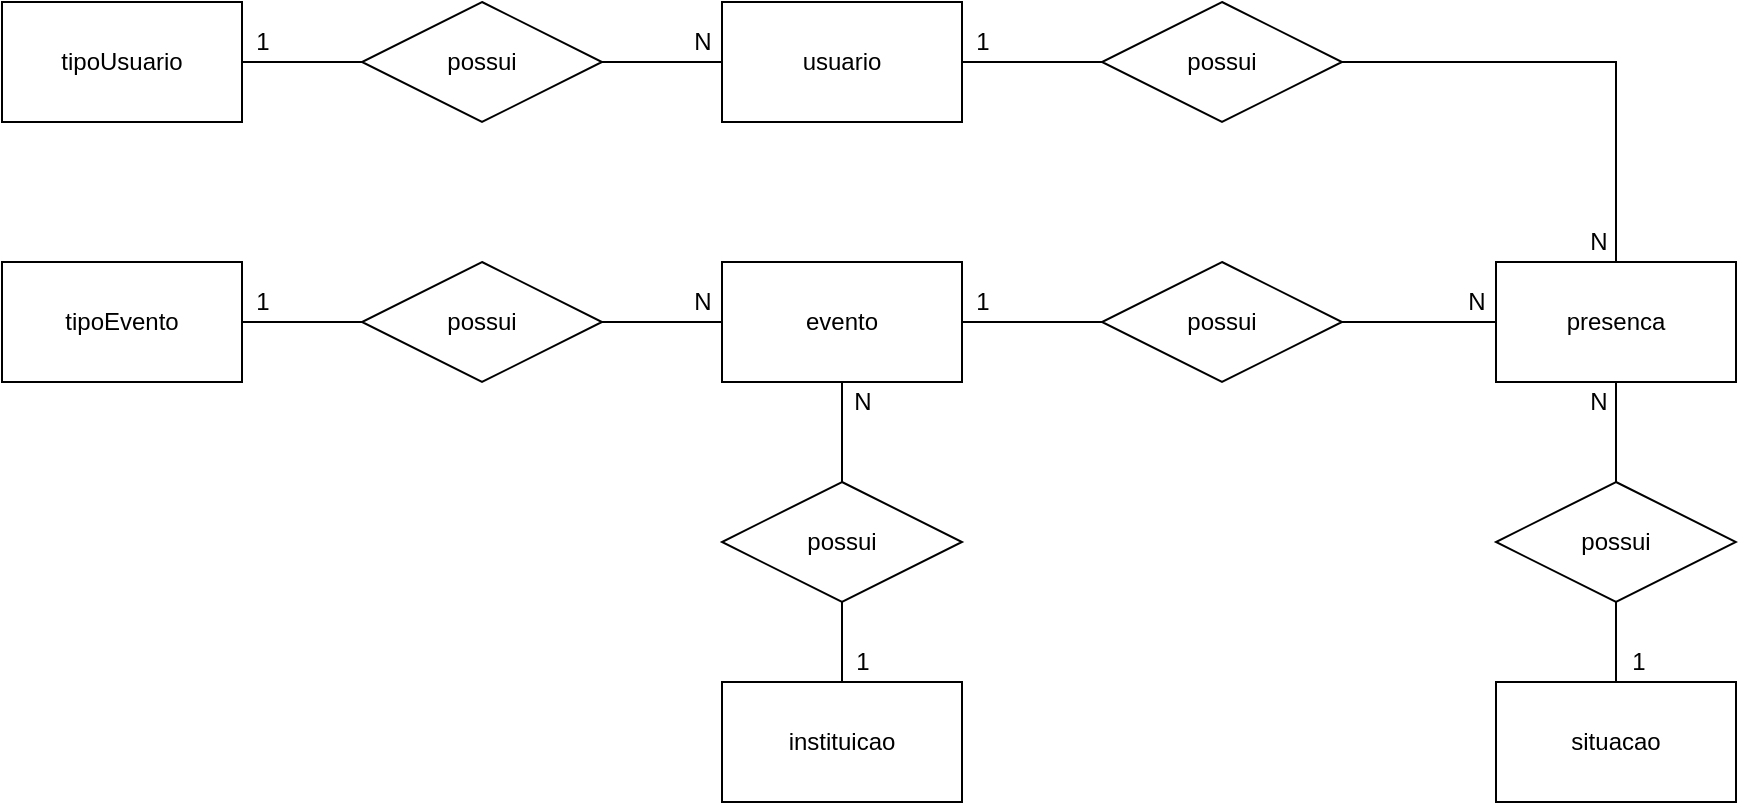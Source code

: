 <mxfile version="14.9.7" type="device" pages="2"><diagram id="gplkWF2uaT8YpjIcEqvZ" name="conceitual"><mxGraphModel dx="790" dy="490" grid="1" gridSize="10" guides="1" tooltips="1" connect="1" arrows="1" fold="1" page="1" pageScale="1" pageWidth="827" pageHeight="1169" math="0" shadow="0"><root><mxCell id="0"/><mxCell id="1" parent="0"/><mxCell id="hWdLD9MkbVVwhNYX1E29-6" style="edgeStyle=orthogonalEdgeStyle;rounded=0;orthogonalLoop=1;jettySize=auto;html=1;endArrow=none;endFill=0;" edge="1" parent="1" source="hWdLD9MkbVVwhNYX1E29-2" target="hWdLD9MkbVVwhNYX1E29-4"><mxGeometry relative="1" as="geometry"/></mxCell><mxCell id="hWdLD9MkbVVwhNYX1E29-2" value="tipoUsuario" style="rounded=0;whiteSpace=wrap;html=1;" vertex="1" parent="1"><mxGeometry x="80" y="60" width="120" height="60" as="geometry"/></mxCell><mxCell id="hWdLD9MkbVVwhNYX1E29-22" style="edgeStyle=orthogonalEdgeStyle;rounded=0;orthogonalLoop=1;jettySize=auto;html=1;endArrow=none;endFill=0;" edge="1" parent="1" source="hWdLD9MkbVVwhNYX1E29-3" target="hWdLD9MkbVVwhNYX1E29-20"><mxGeometry relative="1" as="geometry"/></mxCell><mxCell id="hWdLD9MkbVVwhNYX1E29-3" value="usuario" style="rounded=0;whiteSpace=wrap;html=1;" vertex="1" parent="1"><mxGeometry x="440" y="60" width="120" height="60" as="geometry"/></mxCell><mxCell id="hWdLD9MkbVVwhNYX1E29-7" style="edgeStyle=orthogonalEdgeStyle;rounded=0;orthogonalLoop=1;jettySize=auto;html=1;endArrow=none;endFill=0;" edge="1" parent="1" source="hWdLD9MkbVVwhNYX1E29-4" target="hWdLD9MkbVVwhNYX1E29-3"><mxGeometry relative="1" as="geometry"/></mxCell><mxCell id="hWdLD9MkbVVwhNYX1E29-4" value="possui" style="shape=rhombus;perimeter=rhombusPerimeter;whiteSpace=wrap;html=1;align=center;" vertex="1" parent="1"><mxGeometry x="260" y="60" width="120" height="60" as="geometry"/></mxCell><mxCell id="hWdLD9MkbVVwhNYX1E29-8" style="edgeStyle=orthogonalEdgeStyle;rounded=0;orthogonalLoop=1;jettySize=auto;html=1;endArrow=none;endFill=0;" edge="1" parent="1" source="hWdLD9MkbVVwhNYX1E29-9" target="hWdLD9MkbVVwhNYX1E29-12"><mxGeometry relative="1" as="geometry"/></mxCell><mxCell id="hWdLD9MkbVVwhNYX1E29-9" value="tipoEvento" style="rounded=0;whiteSpace=wrap;html=1;" vertex="1" parent="1"><mxGeometry x="80" y="190" width="120" height="60" as="geometry"/></mxCell><mxCell id="hWdLD9MkbVVwhNYX1E29-24" style="edgeStyle=orthogonalEdgeStyle;rounded=0;orthogonalLoop=1;jettySize=auto;html=1;endArrow=none;endFill=0;" edge="1" parent="1" source="hWdLD9MkbVVwhNYX1E29-10" target="hWdLD9MkbVVwhNYX1E29-21"><mxGeometry relative="1" as="geometry"/></mxCell><mxCell id="hWdLD9MkbVVwhNYX1E29-33" style="edgeStyle=orthogonalEdgeStyle;rounded=0;orthogonalLoop=1;jettySize=auto;html=1;endArrow=none;endFill=0;" edge="1" parent="1" source="hWdLD9MkbVVwhNYX1E29-10" target="hWdLD9MkbVVwhNYX1E29-32"><mxGeometry relative="1" as="geometry"/></mxCell><mxCell id="hWdLD9MkbVVwhNYX1E29-10" value="evento" style="rounded=0;whiteSpace=wrap;html=1;" vertex="1" parent="1"><mxGeometry x="440" y="190" width="120" height="60" as="geometry"/></mxCell><mxCell id="hWdLD9MkbVVwhNYX1E29-11" style="edgeStyle=orthogonalEdgeStyle;rounded=0;orthogonalLoop=1;jettySize=auto;html=1;endArrow=none;endFill=0;" edge="1" parent="1" source="hWdLD9MkbVVwhNYX1E29-12" target="hWdLD9MkbVVwhNYX1E29-10"><mxGeometry relative="1" as="geometry"/></mxCell><mxCell id="hWdLD9MkbVVwhNYX1E29-12" value="possui" style="shape=rhombus;perimeter=rhombusPerimeter;whiteSpace=wrap;html=1;align=center;" vertex="1" parent="1"><mxGeometry x="260" y="190" width="120" height="60" as="geometry"/></mxCell><mxCell id="hWdLD9MkbVVwhNYX1E29-30" style="edgeStyle=orthogonalEdgeStyle;rounded=0;orthogonalLoop=1;jettySize=auto;html=1;entryX=0.5;entryY=0;entryDx=0;entryDy=0;endArrow=none;endFill=0;" edge="1" parent="1" source="hWdLD9MkbVVwhNYX1E29-14" target="hWdLD9MkbVVwhNYX1E29-29"><mxGeometry relative="1" as="geometry"/></mxCell><mxCell id="hWdLD9MkbVVwhNYX1E29-14" value="presenca" style="whiteSpace=wrap;html=1;" vertex="1" parent="1"><mxGeometry x="827" y="190" width="120" height="60" as="geometry"/></mxCell><mxCell id="hWdLD9MkbVVwhNYX1E29-18" value="situacao" style="whiteSpace=wrap;html=1;" vertex="1" parent="1"><mxGeometry x="827" y="400" width="120" height="60" as="geometry"/></mxCell><mxCell id="hWdLD9MkbVVwhNYX1E29-23" style="edgeStyle=orthogonalEdgeStyle;rounded=0;orthogonalLoop=1;jettySize=auto;html=1;endArrow=none;endFill=0;" edge="1" parent="1" source="hWdLD9MkbVVwhNYX1E29-20" target="hWdLD9MkbVVwhNYX1E29-14"><mxGeometry relative="1" as="geometry"/></mxCell><mxCell id="hWdLD9MkbVVwhNYX1E29-20" value="possui" style="shape=rhombus;perimeter=rhombusPerimeter;whiteSpace=wrap;html=1;align=center;" vertex="1" parent="1"><mxGeometry x="630" y="60" width="120" height="60" as="geometry"/></mxCell><mxCell id="hWdLD9MkbVVwhNYX1E29-27" style="edgeStyle=orthogonalEdgeStyle;rounded=0;orthogonalLoop=1;jettySize=auto;html=1;endArrow=none;endFill=0;" edge="1" parent="1" source="hWdLD9MkbVVwhNYX1E29-21" target="hWdLD9MkbVVwhNYX1E29-14"><mxGeometry relative="1" as="geometry"/></mxCell><mxCell id="hWdLD9MkbVVwhNYX1E29-21" value="possui" style="shape=rhombus;perimeter=rhombusPerimeter;whiteSpace=wrap;html=1;align=center;" vertex="1" parent="1"><mxGeometry x="630" y="190" width="120" height="60" as="geometry"/></mxCell><mxCell id="hWdLD9MkbVVwhNYX1E29-28" value="instituicao" style="whiteSpace=wrap;html=1;" vertex="1" parent="1"><mxGeometry x="440" y="400" width="120" height="60" as="geometry"/></mxCell><mxCell id="hWdLD9MkbVVwhNYX1E29-31" style="edgeStyle=orthogonalEdgeStyle;rounded=0;orthogonalLoop=1;jettySize=auto;html=1;endArrow=none;endFill=0;" edge="1" parent="1" source="hWdLD9MkbVVwhNYX1E29-29" target="hWdLD9MkbVVwhNYX1E29-18"><mxGeometry relative="1" as="geometry"/></mxCell><mxCell id="hWdLD9MkbVVwhNYX1E29-29" value="possui" style="shape=rhombus;perimeter=rhombusPerimeter;whiteSpace=wrap;html=1;align=center;" vertex="1" parent="1"><mxGeometry x="827" y="300" width="120" height="60" as="geometry"/></mxCell><mxCell id="hWdLD9MkbVVwhNYX1E29-34" style="edgeStyle=orthogonalEdgeStyle;rounded=0;orthogonalLoop=1;jettySize=auto;html=1;endArrow=none;endFill=0;" edge="1" parent="1" source="hWdLD9MkbVVwhNYX1E29-32" target="hWdLD9MkbVVwhNYX1E29-28"><mxGeometry relative="1" as="geometry"/></mxCell><mxCell id="hWdLD9MkbVVwhNYX1E29-32" value="possui" style="shape=rhombus;perimeter=rhombusPerimeter;whiteSpace=wrap;html=1;align=center;" vertex="1" parent="1"><mxGeometry x="440" y="300" width="120" height="60" as="geometry"/></mxCell><mxCell id="hWdLD9MkbVVwhNYX1E29-35" value="1" style="text;html=1;align=center;verticalAlign=middle;resizable=0;points=[];autosize=1;strokeColor=none;" vertex="1" parent="1"><mxGeometry x="200" y="70" width="20" height="20" as="geometry"/></mxCell><mxCell id="hWdLD9MkbVVwhNYX1E29-36" value="N" style="text;html=1;align=center;verticalAlign=middle;resizable=0;points=[];autosize=1;strokeColor=none;" vertex="1" parent="1"><mxGeometry x="420" y="70" width="20" height="20" as="geometry"/></mxCell><mxCell id="hWdLD9MkbVVwhNYX1E29-37" value="1" style="text;html=1;align=center;verticalAlign=middle;resizable=0;points=[];autosize=1;strokeColor=none;" vertex="1" parent="1"><mxGeometry x="200" y="200" width="20" height="20" as="geometry"/></mxCell><mxCell id="hWdLD9MkbVVwhNYX1E29-39" value="N" style="text;html=1;align=center;verticalAlign=middle;resizable=0;points=[];autosize=1;strokeColor=none;" vertex="1" parent="1"><mxGeometry x="420" y="200" width="20" height="20" as="geometry"/></mxCell><mxCell id="hWdLD9MkbVVwhNYX1E29-40" value="N" style="text;html=1;align=center;verticalAlign=middle;resizable=0;points=[];autosize=1;strokeColor=none;" vertex="1" parent="1"><mxGeometry x="500" y="250" width="20" height="20" as="geometry"/></mxCell><mxCell id="hWdLD9MkbVVwhNYX1E29-41" value="1" style="text;html=1;align=center;verticalAlign=middle;resizable=0;points=[];autosize=1;strokeColor=none;" vertex="1" parent="1"><mxGeometry x="500" y="380" width="20" height="20" as="geometry"/></mxCell><mxCell id="hWdLD9MkbVVwhNYX1E29-42" value="N" style="text;html=1;align=center;verticalAlign=middle;resizable=0;points=[];autosize=1;strokeColor=none;" vertex="1" parent="1"><mxGeometry x="868" y="170" width="20" height="20" as="geometry"/></mxCell><mxCell id="hWdLD9MkbVVwhNYX1E29-43" value="N" style="text;html=1;align=center;verticalAlign=middle;resizable=0;points=[];autosize=1;strokeColor=none;" vertex="1" parent="1"><mxGeometry x="868" y="250" width="20" height="20" as="geometry"/></mxCell><mxCell id="hWdLD9MkbVVwhNYX1E29-44" value="N" style="text;html=1;align=center;verticalAlign=middle;resizable=0;points=[];autosize=1;strokeColor=none;" vertex="1" parent="1"><mxGeometry x="807" y="200" width="20" height="20" as="geometry"/></mxCell><mxCell id="hWdLD9MkbVVwhNYX1E29-45" value="1" style="text;html=1;align=center;verticalAlign=middle;resizable=0;points=[];autosize=1;strokeColor=none;" vertex="1" parent="1"><mxGeometry x="560" y="200" width="20" height="20" as="geometry"/></mxCell><mxCell id="hWdLD9MkbVVwhNYX1E29-46" value="1" style="text;html=1;align=center;verticalAlign=middle;resizable=0;points=[];autosize=1;strokeColor=none;" vertex="1" parent="1"><mxGeometry x="560" y="70" width="20" height="20" as="geometry"/></mxCell><mxCell id="hWdLD9MkbVVwhNYX1E29-47" value="1" style="text;html=1;align=center;verticalAlign=middle;resizable=0;points=[];autosize=1;strokeColor=none;" vertex="1" parent="1"><mxGeometry x="888" y="380" width="20" height="20" as="geometry"/></mxCell></root></mxGraphModel></diagram><diagram id="ZfuEYxaDPM17JfqJfZm6" name="logica"><mxGraphModel dx="2583" dy="576" grid="1" gridSize="10" guides="1" tooltips="1" connect="1" arrows="1" fold="1" page="1" pageScale="1" pageWidth="827" pageHeight="1169" math="0" shadow="0"><root><mxCell id="1kRaPFg4LsXF1cTv0TL3-0"/><mxCell id="1kRaPFg4LsXF1cTv0TL3-1" parent="1kRaPFg4LsXF1cTv0TL3-0"/><mxCell id="nGybxvM4Eo1j4MHB2OsC-0" value="tipoEvento" style="shape=table;startSize=30;container=1;collapsible=1;childLayout=tableLayout;fixedRows=1;rowLines=0;fontStyle=1;align=center;resizeLast=1;" vertex="1" parent="1kRaPFg4LsXF1cTv0TL3-1"><mxGeometry x="-370" y="110" width="180" height="100" as="geometry"/></mxCell><mxCell id="nGybxvM4Eo1j4MHB2OsC-1" value="" style="shape=partialRectangle;collapsible=0;dropTarget=0;pointerEvents=0;fillColor=none;top=0;left=0;bottom=1;right=0;points=[[0,0.5],[1,0.5]];portConstraint=eastwest;" vertex="1" parent="nGybxvM4Eo1j4MHB2OsC-0"><mxGeometry y="30" width="180" height="30" as="geometry"/></mxCell><mxCell id="nGybxvM4Eo1j4MHB2OsC-2" value="PK" style="shape=partialRectangle;connectable=0;fillColor=none;top=0;left=0;bottom=0;right=0;fontStyle=1;overflow=hidden;" vertex="1" parent="nGybxvM4Eo1j4MHB2OsC-1"><mxGeometry width="30" height="30" as="geometry"/></mxCell><mxCell id="nGybxvM4Eo1j4MHB2OsC-3" value="idTipoEvento" style="shape=partialRectangle;connectable=0;fillColor=none;top=0;left=0;bottom=0;right=0;align=left;spacingLeft=6;fontStyle=5;overflow=hidden;" vertex="1" parent="nGybxvM4Eo1j4MHB2OsC-1"><mxGeometry x="30" width="150" height="30" as="geometry"/></mxCell><mxCell id="nGybxvM4Eo1j4MHB2OsC-4" value="" style="shape=partialRectangle;collapsible=0;dropTarget=0;pointerEvents=0;fillColor=none;top=0;left=0;bottom=0;right=0;points=[[0,0.5],[1,0.5]];portConstraint=eastwest;" vertex="1" parent="nGybxvM4Eo1j4MHB2OsC-0"><mxGeometry y="60" width="180" height="30" as="geometry"/></mxCell><mxCell id="nGybxvM4Eo1j4MHB2OsC-5" value="" style="shape=partialRectangle;connectable=0;fillColor=none;top=0;left=0;bottom=0;right=0;editable=1;overflow=hidden;" vertex="1" parent="nGybxvM4Eo1j4MHB2OsC-4"><mxGeometry width="30" height="30" as="geometry"/></mxCell><mxCell id="nGybxvM4Eo1j4MHB2OsC-6" value="nomeTipoEvento" style="shape=partialRectangle;connectable=0;fillColor=none;top=0;left=0;bottom=0;right=0;align=left;spacingLeft=6;overflow=hidden;" vertex="1" parent="nGybxvM4Eo1j4MHB2OsC-4"><mxGeometry x="30" width="150" height="30" as="geometry"/></mxCell><mxCell id="nGybxvM4Eo1j4MHB2OsC-13" value="tipoUsuario" style="shape=table;startSize=30;container=1;collapsible=1;childLayout=tableLayout;fixedRows=1;rowLines=0;fontStyle=1;align=center;resizeLast=1;" vertex="1" parent="1kRaPFg4LsXF1cTv0TL3-1"><mxGeometry x="-1130" y="394" width="180" height="100" as="geometry"/></mxCell><mxCell id="nGybxvM4Eo1j4MHB2OsC-14" value="" style="shape=partialRectangle;collapsible=0;dropTarget=0;pointerEvents=0;fillColor=none;top=0;left=0;bottom=1;right=0;points=[[0,0.5],[1,0.5]];portConstraint=eastwest;" vertex="1" parent="nGybxvM4Eo1j4MHB2OsC-13"><mxGeometry y="30" width="180" height="30" as="geometry"/></mxCell><mxCell id="nGybxvM4Eo1j4MHB2OsC-15" value="PK" style="shape=partialRectangle;connectable=0;fillColor=none;top=0;left=0;bottom=0;right=0;fontStyle=1;overflow=hidden;" vertex="1" parent="nGybxvM4Eo1j4MHB2OsC-14"><mxGeometry width="30" height="30" as="geometry"/></mxCell><mxCell id="nGybxvM4Eo1j4MHB2OsC-16" value="idTipoUsuario" style="shape=partialRectangle;connectable=0;fillColor=none;top=0;left=0;bottom=0;right=0;align=left;spacingLeft=6;fontStyle=5;overflow=hidden;" vertex="1" parent="nGybxvM4Eo1j4MHB2OsC-14"><mxGeometry x="30" width="150" height="30" as="geometry"/></mxCell><mxCell id="nGybxvM4Eo1j4MHB2OsC-17" value="" style="shape=partialRectangle;collapsible=0;dropTarget=0;pointerEvents=0;fillColor=none;top=0;left=0;bottom=0;right=0;points=[[0,0.5],[1,0.5]];portConstraint=eastwest;" vertex="1" parent="nGybxvM4Eo1j4MHB2OsC-13"><mxGeometry y="60" width="180" height="30" as="geometry"/></mxCell><mxCell id="nGybxvM4Eo1j4MHB2OsC-18" value="" style="shape=partialRectangle;connectable=0;fillColor=none;top=0;left=0;bottom=0;right=0;editable=1;overflow=hidden;" vertex="1" parent="nGybxvM4Eo1j4MHB2OsC-17"><mxGeometry width="30" height="30" as="geometry"/></mxCell><mxCell id="nGybxvM4Eo1j4MHB2OsC-19" value="nomeTipoUsuario" style="shape=partialRectangle;connectable=0;fillColor=none;top=0;left=0;bottom=0;right=0;align=left;spacingLeft=6;overflow=hidden;" vertex="1" parent="nGybxvM4Eo1j4MHB2OsC-17"><mxGeometry x="30" width="150" height="30" as="geometry"/></mxCell><mxCell id="nGybxvM4Eo1j4MHB2OsC-26" value="instituicao" style="shape=table;startSize=30;container=1;collapsible=1;childLayout=tableLayout;fixedRows=1;rowLines=0;fontStyle=1;align=center;resizeLast=1;" vertex="1" parent="1kRaPFg4LsXF1cTv0TL3-1"><mxGeometry x="-620" y="390" width="180" height="160" as="geometry"/></mxCell><mxCell id="nGybxvM4Eo1j4MHB2OsC-27" value="" style="shape=partialRectangle;collapsible=0;dropTarget=0;pointerEvents=0;fillColor=none;top=0;left=0;bottom=1;right=0;points=[[0,0.5],[1,0.5]];portConstraint=eastwest;" vertex="1" parent="nGybxvM4Eo1j4MHB2OsC-26"><mxGeometry y="30" width="180" height="30" as="geometry"/></mxCell><mxCell id="nGybxvM4Eo1j4MHB2OsC-28" value="PK" style="shape=partialRectangle;connectable=0;fillColor=none;top=0;left=0;bottom=0;right=0;fontStyle=1;overflow=hidden;" vertex="1" parent="nGybxvM4Eo1j4MHB2OsC-27"><mxGeometry width="30" height="30" as="geometry"/></mxCell><mxCell id="nGybxvM4Eo1j4MHB2OsC-29" value="idInstituicao" style="shape=partialRectangle;connectable=0;fillColor=none;top=0;left=0;bottom=0;right=0;align=left;spacingLeft=6;fontStyle=5;overflow=hidden;" vertex="1" parent="nGybxvM4Eo1j4MHB2OsC-27"><mxGeometry x="30" width="150" height="30" as="geometry"/></mxCell><mxCell id="nGybxvM4Eo1j4MHB2OsC-30" value="" style="shape=partialRectangle;collapsible=0;dropTarget=0;pointerEvents=0;fillColor=none;top=0;left=0;bottom=0;right=0;points=[[0,0.5],[1,0.5]];portConstraint=eastwest;" vertex="1" parent="nGybxvM4Eo1j4MHB2OsC-26"><mxGeometry y="60" width="180" height="30" as="geometry"/></mxCell><mxCell id="nGybxvM4Eo1j4MHB2OsC-31" value="" style="shape=partialRectangle;connectable=0;fillColor=none;top=0;left=0;bottom=0;right=0;editable=1;overflow=hidden;" vertex="1" parent="nGybxvM4Eo1j4MHB2OsC-30"><mxGeometry width="30" height="30" as="geometry"/></mxCell><mxCell id="nGybxvM4Eo1j4MHB2OsC-32" value="nomeFantasia" style="shape=partialRectangle;connectable=0;fillColor=none;top=0;left=0;bottom=0;right=0;align=left;spacingLeft=6;overflow=hidden;" vertex="1" parent="nGybxvM4Eo1j4MHB2OsC-30"><mxGeometry x="30" width="150" height="30" as="geometry"/></mxCell><mxCell id="nGybxvM4Eo1j4MHB2OsC-33" value="" style="shape=partialRectangle;collapsible=0;dropTarget=0;pointerEvents=0;fillColor=none;top=0;left=0;bottom=0;right=0;points=[[0,0.5],[1,0.5]];portConstraint=eastwest;" vertex="1" parent="nGybxvM4Eo1j4MHB2OsC-26"><mxGeometry y="90" width="180" height="30" as="geometry"/></mxCell><mxCell id="nGybxvM4Eo1j4MHB2OsC-34" value="" style="shape=partialRectangle;connectable=0;fillColor=none;top=0;left=0;bottom=0;right=0;editable=1;overflow=hidden;" vertex="1" parent="nGybxvM4Eo1j4MHB2OsC-33"><mxGeometry width="30" height="30" as="geometry"/></mxCell><mxCell id="nGybxvM4Eo1j4MHB2OsC-35" value="cnpj" style="shape=partialRectangle;connectable=0;fillColor=none;top=0;left=0;bottom=0;right=0;align=left;spacingLeft=6;overflow=hidden;" vertex="1" parent="nGybxvM4Eo1j4MHB2OsC-33"><mxGeometry x="30" width="150" height="30" as="geometry"/></mxCell><mxCell id="nGybxvM4Eo1j4MHB2OsC-36" value="" style="shape=partialRectangle;collapsible=0;dropTarget=0;pointerEvents=0;fillColor=none;top=0;left=0;bottom=0;right=0;points=[[0,0.5],[1,0.5]];portConstraint=eastwest;" vertex="1" parent="nGybxvM4Eo1j4MHB2OsC-26"><mxGeometry y="120" width="180" height="30" as="geometry"/></mxCell><mxCell id="nGybxvM4Eo1j4MHB2OsC-37" value="" style="shape=partialRectangle;connectable=0;fillColor=none;top=0;left=0;bottom=0;right=0;editable=1;overflow=hidden;" vertex="1" parent="nGybxvM4Eo1j4MHB2OsC-36"><mxGeometry width="30" height="30" as="geometry"/></mxCell><mxCell id="nGybxvM4Eo1j4MHB2OsC-38" value="endereco" style="shape=partialRectangle;connectable=0;fillColor=none;top=0;left=0;bottom=0;right=0;align=left;spacingLeft=6;overflow=hidden;" vertex="1" parent="nGybxvM4Eo1j4MHB2OsC-36"><mxGeometry x="30" width="150" height="30" as="geometry"/></mxCell><mxCell id="nGybxvM4Eo1j4MHB2OsC-39" value="usuario" style="shape=table;startSize=30;container=1;collapsible=1;childLayout=tableLayout;fixedRows=1;rowLines=0;fontStyle=1;align=center;resizeLast=1;" vertex="1" parent="1kRaPFg4LsXF1cTv0TL3-1"><mxGeometry x="-870" y="394" width="180" height="190" as="geometry"/></mxCell><mxCell id="nGybxvM4Eo1j4MHB2OsC-40" value="" style="shape=partialRectangle;collapsible=0;dropTarget=0;pointerEvents=0;fillColor=none;top=0;left=0;bottom=0;right=0;points=[[0,0.5],[1,0.5]];portConstraint=eastwest;" vertex="1" parent="nGybxvM4Eo1j4MHB2OsC-39"><mxGeometry y="30" width="180" height="30" as="geometry"/></mxCell><mxCell id="nGybxvM4Eo1j4MHB2OsC-41" value="PK" style="shape=partialRectangle;connectable=0;fillColor=none;top=0;left=0;bottom=0;right=0;fontStyle=1;overflow=hidden;" vertex="1" parent="nGybxvM4Eo1j4MHB2OsC-40"><mxGeometry width="56" height="30" as="geometry"/></mxCell><mxCell id="nGybxvM4Eo1j4MHB2OsC-42" value="idUsuario" style="shape=partialRectangle;connectable=0;fillColor=none;top=0;left=0;bottom=0;right=0;align=left;spacingLeft=6;fontStyle=5;overflow=hidden;" vertex="1" parent="nGybxvM4Eo1j4MHB2OsC-40"><mxGeometry x="56" width="124" height="30" as="geometry"/></mxCell><mxCell id="nGybxvM4Eo1j4MHB2OsC-43" value="" style="shape=partialRectangle;collapsible=0;dropTarget=0;pointerEvents=0;fillColor=none;top=0;left=0;bottom=1;right=0;points=[[0,0.5],[1,0.5]];portConstraint=eastwest;" vertex="1" parent="nGybxvM4Eo1j4MHB2OsC-39"><mxGeometry y="60" width="180" height="30" as="geometry"/></mxCell><mxCell id="nGybxvM4Eo1j4MHB2OsC-44" value="FK" style="shape=partialRectangle;connectable=0;fillColor=none;top=0;left=0;bottom=0;right=0;fontStyle=1;overflow=hidden;" vertex="1" parent="nGybxvM4Eo1j4MHB2OsC-43"><mxGeometry width="56" height="30" as="geometry"/></mxCell><mxCell id="nGybxvM4Eo1j4MHB2OsC-45" value="idTipoUsuario" style="shape=partialRectangle;connectable=0;fillColor=none;top=0;left=0;bottom=0;right=0;align=left;spacingLeft=6;fontStyle=5;overflow=hidden;" vertex="1" parent="nGybxvM4Eo1j4MHB2OsC-43"><mxGeometry x="56" width="124" height="30" as="geometry"/></mxCell><mxCell id="nGybxvM4Eo1j4MHB2OsC-46" value="" style="shape=partialRectangle;collapsible=0;dropTarget=0;pointerEvents=0;fillColor=none;top=0;left=0;bottom=0;right=0;points=[[0,0.5],[1,0.5]];portConstraint=eastwest;" vertex="1" parent="nGybxvM4Eo1j4MHB2OsC-39"><mxGeometry y="90" width="180" height="30" as="geometry"/></mxCell><mxCell id="nGybxvM4Eo1j4MHB2OsC-47" value="" style="shape=partialRectangle;connectable=0;fillColor=none;top=0;left=0;bottom=0;right=0;editable=1;overflow=hidden;" vertex="1" parent="nGybxvM4Eo1j4MHB2OsC-46"><mxGeometry width="56" height="30" as="geometry"/></mxCell><mxCell id="nGybxvM4Eo1j4MHB2OsC-48" value="nomeUsuario" style="shape=partialRectangle;connectable=0;fillColor=none;top=0;left=0;bottom=0;right=0;align=left;spacingLeft=6;overflow=hidden;" vertex="1" parent="nGybxvM4Eo1j4MHB2OsC-46"><mxGeometry x="56" width="124" height="30" as="geometry"/></mxCell><mxCell id="nGybxvM4Eo1j4MHB2OsC-49" value="" style="shape=partialRectangle;collapsible=0;dropTarget=0;pointerEvents=0;fillColor=none;top=0;left=0;bottom=0;right=0;points=[[0,0.5],[1,0.5]];portConstraint=eastwest;" vertex="1" parent="nGybxvM4Eo1j4MHB2OsC-39"><mxGeometry y="120" width="180" height="30" as="geometry"/></mxCell><mxCell id="nGybxvM4Eo1j4MHB2OsC-50" value="" style="shape=partialRectangle;connectable=0;fillColor=none;top=0;left=0;bottom=0;right=0;editable=1;overflow=hidden;" vertex="1" parent="nGybxvM4Eo1j4MHB2OsC-49"><mxGeometry width="56" height="30" as="geometry"/></mxCell><mxCell id="nGybxvM4Eo1j4MHB2OsC-51" value="email" style="shape=partialRectangle;connectable=0;fillColor=none;top=0;left=0;bottom=0;right=0;align=left;spacingLeft=6;overflow=hidden;" vertex="1" parent="nGybxvM4Eo1j4MHB2OsC-49"><mxGeometry x="56" width="124" height="30" as="geometry"/></mxCell><mxCell id="nGybxvM4Eo1j4MHB2OsC-81" value="" style="shape=partialRectangle;collapsible=0;dropTarget=0;pointerEvents=0;fillColor=none;top=0;left=0;bottom=0;right=0;points=[[0,0.5],[1,0.5]];portConstraint=eastwest;" vertex="1" parent="nGybxvM4Eo1j4MHB2OsC-39"><mxGeometry y="150" width="180" height="30" as="geometry"/></mxCell><mxCell id="nGybxvM4Eo1j4MHB2OsC-82" value="" style="shape=partialRectangle;connectable=0;fillColor=none;top=0;left=0;bottom=0;right=0;editable=1;overflow=hidden;" vertex="1" parent="nGybxvM4Eo1j4MHB2OsC-81"><mxGeometry width="56" height="30" as="geometry"/></mxCell><mxCell id="nGybxvM4Eo1j4MHB2OsC-83" value="senha" style="shape=partialRectangle;connectable=0;fillColor=none;top=0;left=0;bottom=0;right=0;align=left;spacingLeft=6;overflow=hidden;" vertex="1" parent="nGybxvM4Eo1j4MHB2OsC-81"><mxGeometry x="56" width="124" height="30" as="geometry"/></mxCell><mxCell id="nGybxvM4Eo1j4MHB2OsC-52" value="situacao" style="shape=table;startSize=30;container=1;collapsible=1;childLayout=tableLayout;fixedRows=1;rowLines=0;fontStyle=1;align=center;resizeLast=1;" vertex="1" parent="1kRaPFg4LsXF1cTv0TL3-1"><mxGeometry x="-1120" y="120" width="180" height="100" as="geometry"/></mxCell><mxCell id="nGybxvM4Eo1j4MHB2OsC-53" value="" style="shape=partialRectangle;collapsible=0;dropTarget=0;pointerEvents=0;fillColor=none;top=0;left=0;bottom=1;right=0;points=[[0,0.5],[1,0.5]];portConstraint=eastwest;" vertex="1" parent="nGybxvM4Eo1j4MHB2OsC-52"><mxGeometry y="30" width="180" height="30" as="geometry"/></mxCell><mxCell id="nGybxvM4Eo1j4MHB2OsC-54" value="PK" style="shape=partialRectangle;connectable=0;fillColor=none;top=0;left=0;bottom=0;right=0;fontStyle=1;overflow=hidden;" vertex="1" parent="nGybxvM4Eo1j4MHB2OsC-53"><mxGeometry width="30" height="30" as="geometry"/></mxCell><mxCell id="nGybxvM4Eo1j4MHB2OsC-55" value="idSituacao" style="shape=partialRectangle;connectable=0;fillColor=none;top=0;left=0;bottom=0;right=0;align=left;spacingLeft=6;fontStyle=5;overflow=hidden;" vertex="1" parent="nGybxvM4Eo1j4MHB2OsC-53"><mxGeometry x="30" width="150" height="30" as="geometry"/></mxCell><mxCell id="nGybxvM4Eo1j4MHB2OsC-56" value="" style="shape=partialRectangle;collapsible=0;dropTarget=0;pointerEvents=0;fillColor=none;top=0;left=0;bottom=0;right=0;points=[[0,0.5],[1,0.5]];portConstraint=eastwest;" vertex="1" parent="nGybxvM4Eo1j4MHB2OsC-52"><mxGeometry y="60" width="180" height="30" as="geometry"/></mxCell><mxCell id="nGybxvM4Eo1j4MHB2OsC-57" value="" style="shape=partialRectangle;connectable=0;fillColor=none;top=0;left=0;bottom=0;right=0;editable=1;overflow=hidden;" vertex="1" parent="nGybxvM4Eo1j4MHB2OsC-56"><mxGeometry width="30" height="30" as="geometry"/></mxCell><mxCell id="nGybxvM4Eo1j4MHB2OsC-58" value="descricao" style="shape=partialRectangle;connectable=0;fillColor=none;top=0;left=0;bottom=0;right=0;align=left;spacingLeft=6;overflow=hidden;" vertex="1" parent="nGybxvM4Eo1j4MHB2OsC-56"><mxGeometry x="30" width="150" height="30" as="geometry"/></mxCell><mxCell id="nGybxvM4Eo1j4MHB2OsC-65" value="evento" style="shape=table;startSize=30;container=1;collapsible=1;childLayout=tableLayout;fixedRows=1;rowLines=0;fontStyle=1;align=center;resizeLast=1;" vertex="1" parent="1kRaPFg4LsXF1cTv0TL3-1"><mxGeometry x="-620" y="110" width="180" height="250" as="geometry"/></mxCell><mxCell id="nGybxvM4Eo1j4MHB2OsC-66" value="" style="shape=partialRectangle;collapsible=0;dropTarget=0;pointerEvents=0;fillColor=none;top=0;left=0;bottom=0;right=0;points=[[0,0.5],[1,0.5]];portConstraint=eastwest;" vertex="1" parent="nGybxvM4Eo1j4MHB2OsC-65"><mxGeometry y="30" width="180" height="30" as="geometry"/></mxCell><mxCell id="nGybxvM4Eo1j4MHB2OsC-67" value="PK" style="shape=partialRectangle;connectable=0;fillColor=none;top=0;left=0;bottom=0;right=0;fontStyle=1;overflow=hidden;" vertex="1" parent="nGybxvM4Eo1j4MHB2OsC-66"><mxGeometry width="60" height="30" as="geometry"/></mxCell><mxCell id="nGybxvM4Eo1j4MHB2OsC-68" value="idEvento" style="shape=partialRectangle;connectable=0;fillColor=none;top=0;left=0;bottom=0;right=0;align=left;spacingLeft=6;fontStyle=5;overflow=hidden;" vertex="1" parent="nGybxvM4Eo1j4MHB2OsC-66"><mxGeometry x="60" width="120" height="30" as="geometry"/></mxCell><mxCell id="nGybxvM4Eo1j4MHB2OsC-118" value="" style="shape=partialRectangle;collapsible=0;dropTarget=0;pointerEvents=0;fillColor=none;top=0;left=0;bottom=0;right=0;points=[[0,0.5],[1,0.5]];portConstraint=eastwest;" vertex="1" parent="nGybxvM4Eo1j4MHB2OsC-65"><mxGeometry y="60" width="180" height="30" as="geometry"/></mxCell><mxCell id="nGybxvM4Eo1j4MHB2OsC-119" value="FK" style="shape=partialRectangle;connectable=0;fillColor=none;top=0;left=0;bottom=0;right=0;fontStyle=1;overflow=hidden;" vertex="1" parent="nGybxvM4Eo1j4MHB2OsC-118"><mxGeometry width="60" height="30" as="geometry"/></mxCell><mxCell id="nGybxvM4Eo1j4MHB2OsC-120" value="idTipoEvento" style="shape=partialRectangle;connectable=0;fillColor=none;top=0;left=0;bottom=0;right=0;align=left;spacingLeft=6;fontStyle=5;overflow=hidden;" vertex="1" parent="nGybxvM4Eo1j4MHB2OsC-118"><mxGeometry x="60" width="120" height="30" as="geometry"/></mxCell><mxCell id="nGybxvM4Eo1j4MHB2OsC-69" value="" style="shape=partialRectangle;collapsible=0;dropTarget=0;pointerEvents=0;fillColor=none;top=0;left=0;bottom=1;right=0;points=[[0,0.5],[1,0.5]];portConstraint=eastwest;" vertex="1" parent="nGybxvM4Eo1j4MHB2OsC-65"><mxGeometry y="90" width="180" height="30" as="geometry"/></mxCell><mxCell id="nGybxvM4Eo1j4MHB2OsC-70" value="FK" style="shape=partialRectangle;connectable=0;fillColor=none;top=0;left=0;bottom=0;right=0;fontStyle=1;overflow=hidden;" vertex="1" parent="nGybxvM4Eo1j4MHB2OsC-69"><mxGeometry width="60" height="30" as="geometry"/></mxCell><mxCell id="nGybxvM4Eo1j4MHB2OsC-71" value="idInstituicao" style="shape=partialRectangle;connectable=0;fillColor=none;top=0;left=0;bottom=0;right=0;align=left;spacingLeft=6;fontStyle=5;overflow=hidden;" vertex="1" parent="nGybxvM4Eo1j4MHB2OsC-69"><mxGeometry x="60" width="120" height="30" as="geometry"/></mxCell><mxCell id="nGybxvM4Eo1j4MHB2OsC-72" value="" style="shape=partialRectangle;collapsible=0;dropTarget=0;pointerEvents=0;fillColor=none;top=0;left=0;bottom=0;right=0;points=[[0,0.5],[1,0.5]];portConstraint=eastwest;" vertex="1" parent="nGybxvM4Eo1j4MHB2OsC-65"><mxGeometry y="120" width="180" height="30" as="geometry"/></mxCell><mxCell id="nGybxvM4Eo1j4MHB2OsC-73" value="" style="shape=partialRectangle;connectable=0;fillColor=none;top=0;left=0;bottom=0;right=0;editable=1;overflow=hidden;" vertex="1" parent="nGybxvM4Eo1j4MHB2OsC-72"><mxGeometry width="60" height="30" as="geometry"/></mxCell><mxCell id="nGybxvM4Eo1j4MHB2OsC-74" value="nomeEvento" style="shape=partialRectangle;connectable=0;fillColor=none;top=0;left=0;bottom=0;right=0;align=left;spacingLeft=6;overflow=hidden;" vertex="1" parent="nGybxvM4Eo1j4MHB2OsC-72"><mxGeometry x="60" width="120" height="30" as="geometry"/></mxCell><mxCell id="nGybxvM4Eo1j4MHB2OsC-75" value="" style="shape=partialRectangle;collapsible=0;dropTarget=0;pointerEvents=0;fillColor=none;top=0;left=0;bottom=0;right=0;points=[[0,0.5],[1,0.5]];portConstraint=eastwest;" vertex="1" parent="nGybxvM4Eo1j4MHB2OsC-65"><mxGeometry y="150" width="180" height="30" as="geometry"/></mxCell><mxCell id="nGybxvM4Eo1j4MHB2OsC-76" value="" style="shape=partialRectangle;connectable=0;fillColor=none;top=0;left=0;bottom=0;right=0;editable=1;overflow=hidden;" vertex="1" parent="nGybxvM4Eo1j4MHB2OsC-75"><mxGeometry width="60" height="30" as="geometry"/></mxCell><mxCell id="nGybxvM4Eo1j4MHB2OsC-77" value="descricao" style="shape=partialRectangle;connectable=0;fillColor=none;top=0;left=0;bottom=0;right=0;align=left;spacingLeft=6;overflow=hidden;" vertex="1" parent="nGybxvM4Eo1j4MHB2OsC-75"><mxGeometry x="60" width="120" height="30" as="geometry"/></mxCell><mxCell id="nGybxvM4Eo1j4MHB2OsC-121" value="" style="shape=partialRectangle;collapsible=0;dropTarget=0;pointerEvents=0;fillColor=none;top=0;left=0;bottom=0;right=0;points=[[0,0.5],[1,0.5]];portConstraint=eastwest;" vertex="1" parent="nGybxvM4Eo1j4MHB2OsC-65"><mxGeometry y="180" width="180" height="30" as="geometry"/></mxCell><mxCell id="nGybxvM4Eo1j4MHB2OsC-122" value="" style="shape=partialRectangle;connectable=0;fillColor=none;top=0;left=0;bottom=0;right=0;editable=1;overflow=hidden;" vertex="1" parent="nGybxvM4Eo1j4MHB2OsC-121"><mxGeometry width="60" height="30" as="geometry"/></mxCell><mxCell id="nGybxvM4Eo1j4MHB2OsC-123" value="dataEvento" style="shape=partialRectangle;connectable=0;fillColor=none;top=0;left=0;bottom=0;right=0;align=left;spacingLeft=6;overflow=hidden;" vertex="1" parent="nGybxvM4Eo1j4MHB2OsC-121"><mxGeometry x="60" width="120" height="30" as="geometry"/></mxCell><mxCell id="nGybxvM4Eo1j4MHB2OsC-124" value="" style="shape=partialRectangle;collapsible=0;dropTarget=0;pointerEvents=0;fillColor=none;top=0;left=0;bottom=0;right=0;points=[[0,0.5],[1,0.5]];portConstraint=eastwest;" vertex="1" parent="nGybxvM4Eo1j4MHB2OsC-65"><mxGeometry y="210" width="180" height="30" as="geometry"/></mxCell><mxCell id="nGybxvM4Eo1j4MHB2OsC-125" value="" style="shape=partialRectangle;connectable=0;fillColor=none;top=0;left=0;bottom=0;right=0;editable=1;overflow=hidden;" vertex="1" parent="nGybxvM4Eo1j4MHB2OsC-124"><mxGeometry width="60" height="30" as="geometry"/></mxCell><mxCell id="nGybxvM4Eo1j4MHB2OsC-126" value="acessoLivre" style="shape=partialRectangle;connectable=0;fillColor=none;top=0;left=0;bottom=0;right=0;align=left;spacingLeft=6;overflow=hidden;" vertex="1" parent="nGybxvM4Eo1j4MHB2OsC-124"><mxGeometry x="60" width="120" height="30" as="geometry"/></mxCell><mxCell id="nGybxvM4Eo1j4MHB2OsC-127" value="presenca" style="shape=table;startSize=30;container=1;collapsible=1;childLayout=tableLayout;fixedRows=1;rowLines=0;fontStyle=1;align=center;resizeLast=1;" vertex="1" parent="1kRaPFg4LsXF1cTv0TL3-1"><mxGeometry x="-870" y="110" width="180" height="160" as="geometry"/></mxCell><mxCell id="nGybxvM4Eo1j4MHB2OsC-128" value="" style="shape=partialRectangle;collapsible=0;dropTarget=0;pointerEvents=0;fillColor=none;top=0;left=0;bottom=0;right=0;points=[[0,0.5],[1,0.5]];portConstraint=eastwest;" vertex="1" parent="nGybxvM4Eo1j4MHB2OsC-127"><mxGeometry y="30" width="180" height="30" as="geometry"/></mxCell><mxCell id="nGybxvM4Eo1j4MHB2OsC-129" value="PK" style="shape=partialRectangle;connectable=0;fillColor=none;top=0;left=0;bottom=0;right=0;fontStyle=1;overflow=hidden;" vertex="1" parent="nGybxvM4Eo1j4MHB2OsC-128"><mxGeometry width="60" height="30" as="geometry"/></mxCell><mxCell id="nGybxvM4Eo1j4MHB2OsC-130" value="idPresenca" style="shape=partialRectangle;connectable=0;fillColor=none;top=0;left=0;bottom=0;right=0;align=left;spacingLeft=6;fontStyle=5;overflow=hidden;" vertex="1" parent="nGybxvM4Eo1j4MHB2OsC-128"><mxGeometry x="60" width="120" height="30" as="geometry"/></mxCell><mxCell id="nGybxvM4Eo1j4MHB2OsC-146" value="" style="shape=partialRectangle;collapsible=0;dropTarget=0;pointerEvents=0;fillColor=none;top=0;left=0;bottom=0;right=0;points=[[0,0.5],[1,0.5]];portConstraint=eastwest;" vertex="1" parent="nGybxvM4Eo1j4MHB2OsC-127"><mxGeometry y="60" width="180" height="30" as="geometry"/></mxCell><mxCell id="nGybxvM4Eo1j4MHB2OsC-147" value="FK" style="shape=partialRectangle;connectable=0;fillColor=none;top=0;left=0;bottom=0;right=0;fontStyle=1;overflow=hidden;" vertex="1" parent="nGybxvM4Eo1j4MHB2OsC-146"><mxGeometry width="60" height="30" as="geometry"/></mxCell><mxCell id="nGybxvM4Eo1j4MHB2OsC-148" value="idEvento" style="shape=partialRectangle;connectable=0;fillColor=none;top=0;left=0;bottom=0;right=0;align=left;spacingLeft=6;fontStyle=5;overflow=hidden;" vertex="1" parent="nGybxvM4Eo1j4MHB2OsC-146"><mxGeometry x="60" width="120" height="30" as="geometry"/></mxCell><mxCell id="nGybxvM4Eo1j4MHB2OsC-149" value="" style="shape=partialRectangle;collapsible=0;dropTarget=0;pointerEvents=0;fillColor=none;top=0;left=0;bottom=0;right=0;points=[[0,0.5],[1,0.5]];portConstraint=eastwest;" vertex="1" parent="nGybxvM4Eo1j4MHB2OsC-127"><mxGeometry y="90" width="180" height="30" as="geometry"/></mxCell><mxCell id="nGybxvM4Eo1j4MHB2OsC-150" value="FK" style="shape=partialRectangle;connectable=0;fillColor=none;top=0;left=0;bottom=0;right=0;fontStyle=1;overflow=hidden;" vertex="1" parent="nGybxvM4Eo1j4MHB2OsC-149"><mxGeometry width="60" height="30" as="geometry"/></mxCell><mxCell id="nGybxvM4Eo1j4MHB2OsC-151" value="idUsuario" style="shape=partialRectangle;connectable=0;fillColor=none;top=0;left=0;bottom=0;right=0;align=left;spacingLeft=6;fontStyle=5;overflow=hidden;" vertex="1" parent="nGybxvM4Eo1j4MHB2OsC-149"><mxGeometry x="60" width="120" height="30" as="geometry"/></mxCell><mxCell id="nGybxvM4Eo1j4MHB2OsC-131" value="" style="shape=partialRectangle;collapsible=0;dropTarget=0;pointerEvents=0;fillColor=none;top=0;left=0;bottom=1;right=0;points=[[0,0.5],[1,0.5]];portConstraint=eastwest;" vertex="1" parent="nGybxvM4Eo1j4MHB2OsC-127"><mxGeometry y="120" width="180" height="30" as="geometry"/></mxCell><mxCell id="nGybxvM4Eo1j4MHB2OsC-132" value="FK" style="shape=partialRectangle;connectable=0;fillColor=none;top=0;left=0;bottom=0;right=0;fontStyle=1;overflow=hidden;" vertex="1" parent="nGybxvM4Eo1j4MHB2OsC-131"><mxGeometry width="60" height="30" as="geometry"/></mxCell><mxCell id="nGybxvM4Eo1j4MHB2OsC-133" value="idSituacao" style="shape=partialRectangle;connectable=0;fillColor=none;top=0;left=0;bottom=0;right=0;align=left;spacingLeft=6;fontStyle=5;overflow=hidden;" vertex="1" parent="nGybxvM4Eo1j4MHB2OsC-131"><mxGeometry x="60" width="120" height="30" as="geometry"/></mxCell><mxCell id="nGybxvM4Eo1j4MHB2OsC-152" value="" style="edgeStyle=entityRelationEdgeStyle;fontSize=12;html=1;endArrow=ERoneToMany;" edge="1" parent="1kRaPFg4LsXF1cTv0TL3-1" source="nGybxvM4Eo1j4MHB2OsC-14" target="nGybxvM4Eo1j4MHB2OsC-43"><mxGeometry width="100" height="100" relative="1" as="geometry"><mxPoint x="-420" y="74" as="sourcePoint"/><mxPoint x="-320" y="-26" as="targetPoint"/></mxGeometry></mxCell><mxCell id="nGybxvM4Eo1j4MHB2OsC-153" value="" style="edgeStyle=entityRelationEdgeStyle;fontSize=12;html=1;endArrow=ERoneToMany;" edge="1" parent="1kRaPFg4LsXF1cTv0TL3-1" source="nGybxvM4Eo1j4MHB2OsC-1" target="nGybxvM4Eo1j4MHB2OsC-118"><mxGeometry width="100" height="100" relative="1" as="geometry"><mxPoint x="-70" y="380" as="sourcePoint"/><mxPoint x="30" y="280" as="targetPoint"/></mxGeometry></mxCell><mxCell id="nGybxvM4Eo1j4MHB2OsC-154" value="" style="edgeStyle=entityRelationEdgeStyle;fontSize=12;html=1;endArrow=ERoneToMany;" edge="1" parent="1kRaPFg4LsXF1cTv0TL3-1" source="nGybxvM4Eo1j4MHB2OsC-27" target="nGybxvM4Eo1j4MHB2OsC-69"><mxGeometry width="100" height="100" relative="1" as="geometry"><mxPoint x="-70" y="490" as="sourcePoint"/><mxPoint x="30" y="390" as="targetPoint"/></mxGeometry></mxCell><mxCell id="nGybxvM4Eo1j4MHB2OsC-155" value="" style="edgeStyle=entityRelationEdgeStyle;fontSize=12;html=1;endArrow=ERoneToMany;" edge="1" parent="1kRaPFg4LsXF1cTv0TL3-1" source="nGybxvM4Eo1j4MHB2OsC-53" target="nGybxvM4Eo1j4MHB2OsC-131"><mxGeometry width="100" height="100" relative="1" as="geometry"><mxPoint x="-70" y="610" as="sourcePoint"/><mxPoint x="30" y="510" as="targetPoint"/></mxGeometry></mxCell><mxCell id="nGybxvM4Eo1j4MHB2OsC-156" value="" style="edgeStyle=entityRelationEdgeStyle;fontSize=12;html=1;endArrow=ERoneToMany;" edge="1" parent="1kRaPFg4LsXF1cTv0TL3-1" source="nGybxvM4Eo1j4MHB2OsC-66" target="nGybxvM4Eo1j4MHB2OsC-146"><mxGeometry width="100" height="100" relative="1" as="geometry"><mxPoint x="-70" y="610" as="sourcePoint"/><mxPoint x="30" y="510" as="targetPoint"/></mxGeometry></mxCell><mxCell id="nGybxvM4Eo1j4MHB2OsC-157" value="" style="edgeStyle=entityRelationEdgeStyle;fontSize=12;html=1;endArrow=ERoneToMany;" edge="1" parent="1kRaPFg4LsXF1cTv0TL3-1" source="nGybxvM4Eo1j4MHB2OsC-40" target="nGybxvM4Eo1j4MHB2OsC-149"><mxGeometry width="100" height="100" relative="1" as="geometry"><mxPoint x="-70" y="610" as="sourcePoint"/><mxPoint x="30" y="510" as="targetPoint"/></mxGeometry></mxCell></root></mxGraphModel></diagram></mxfile>